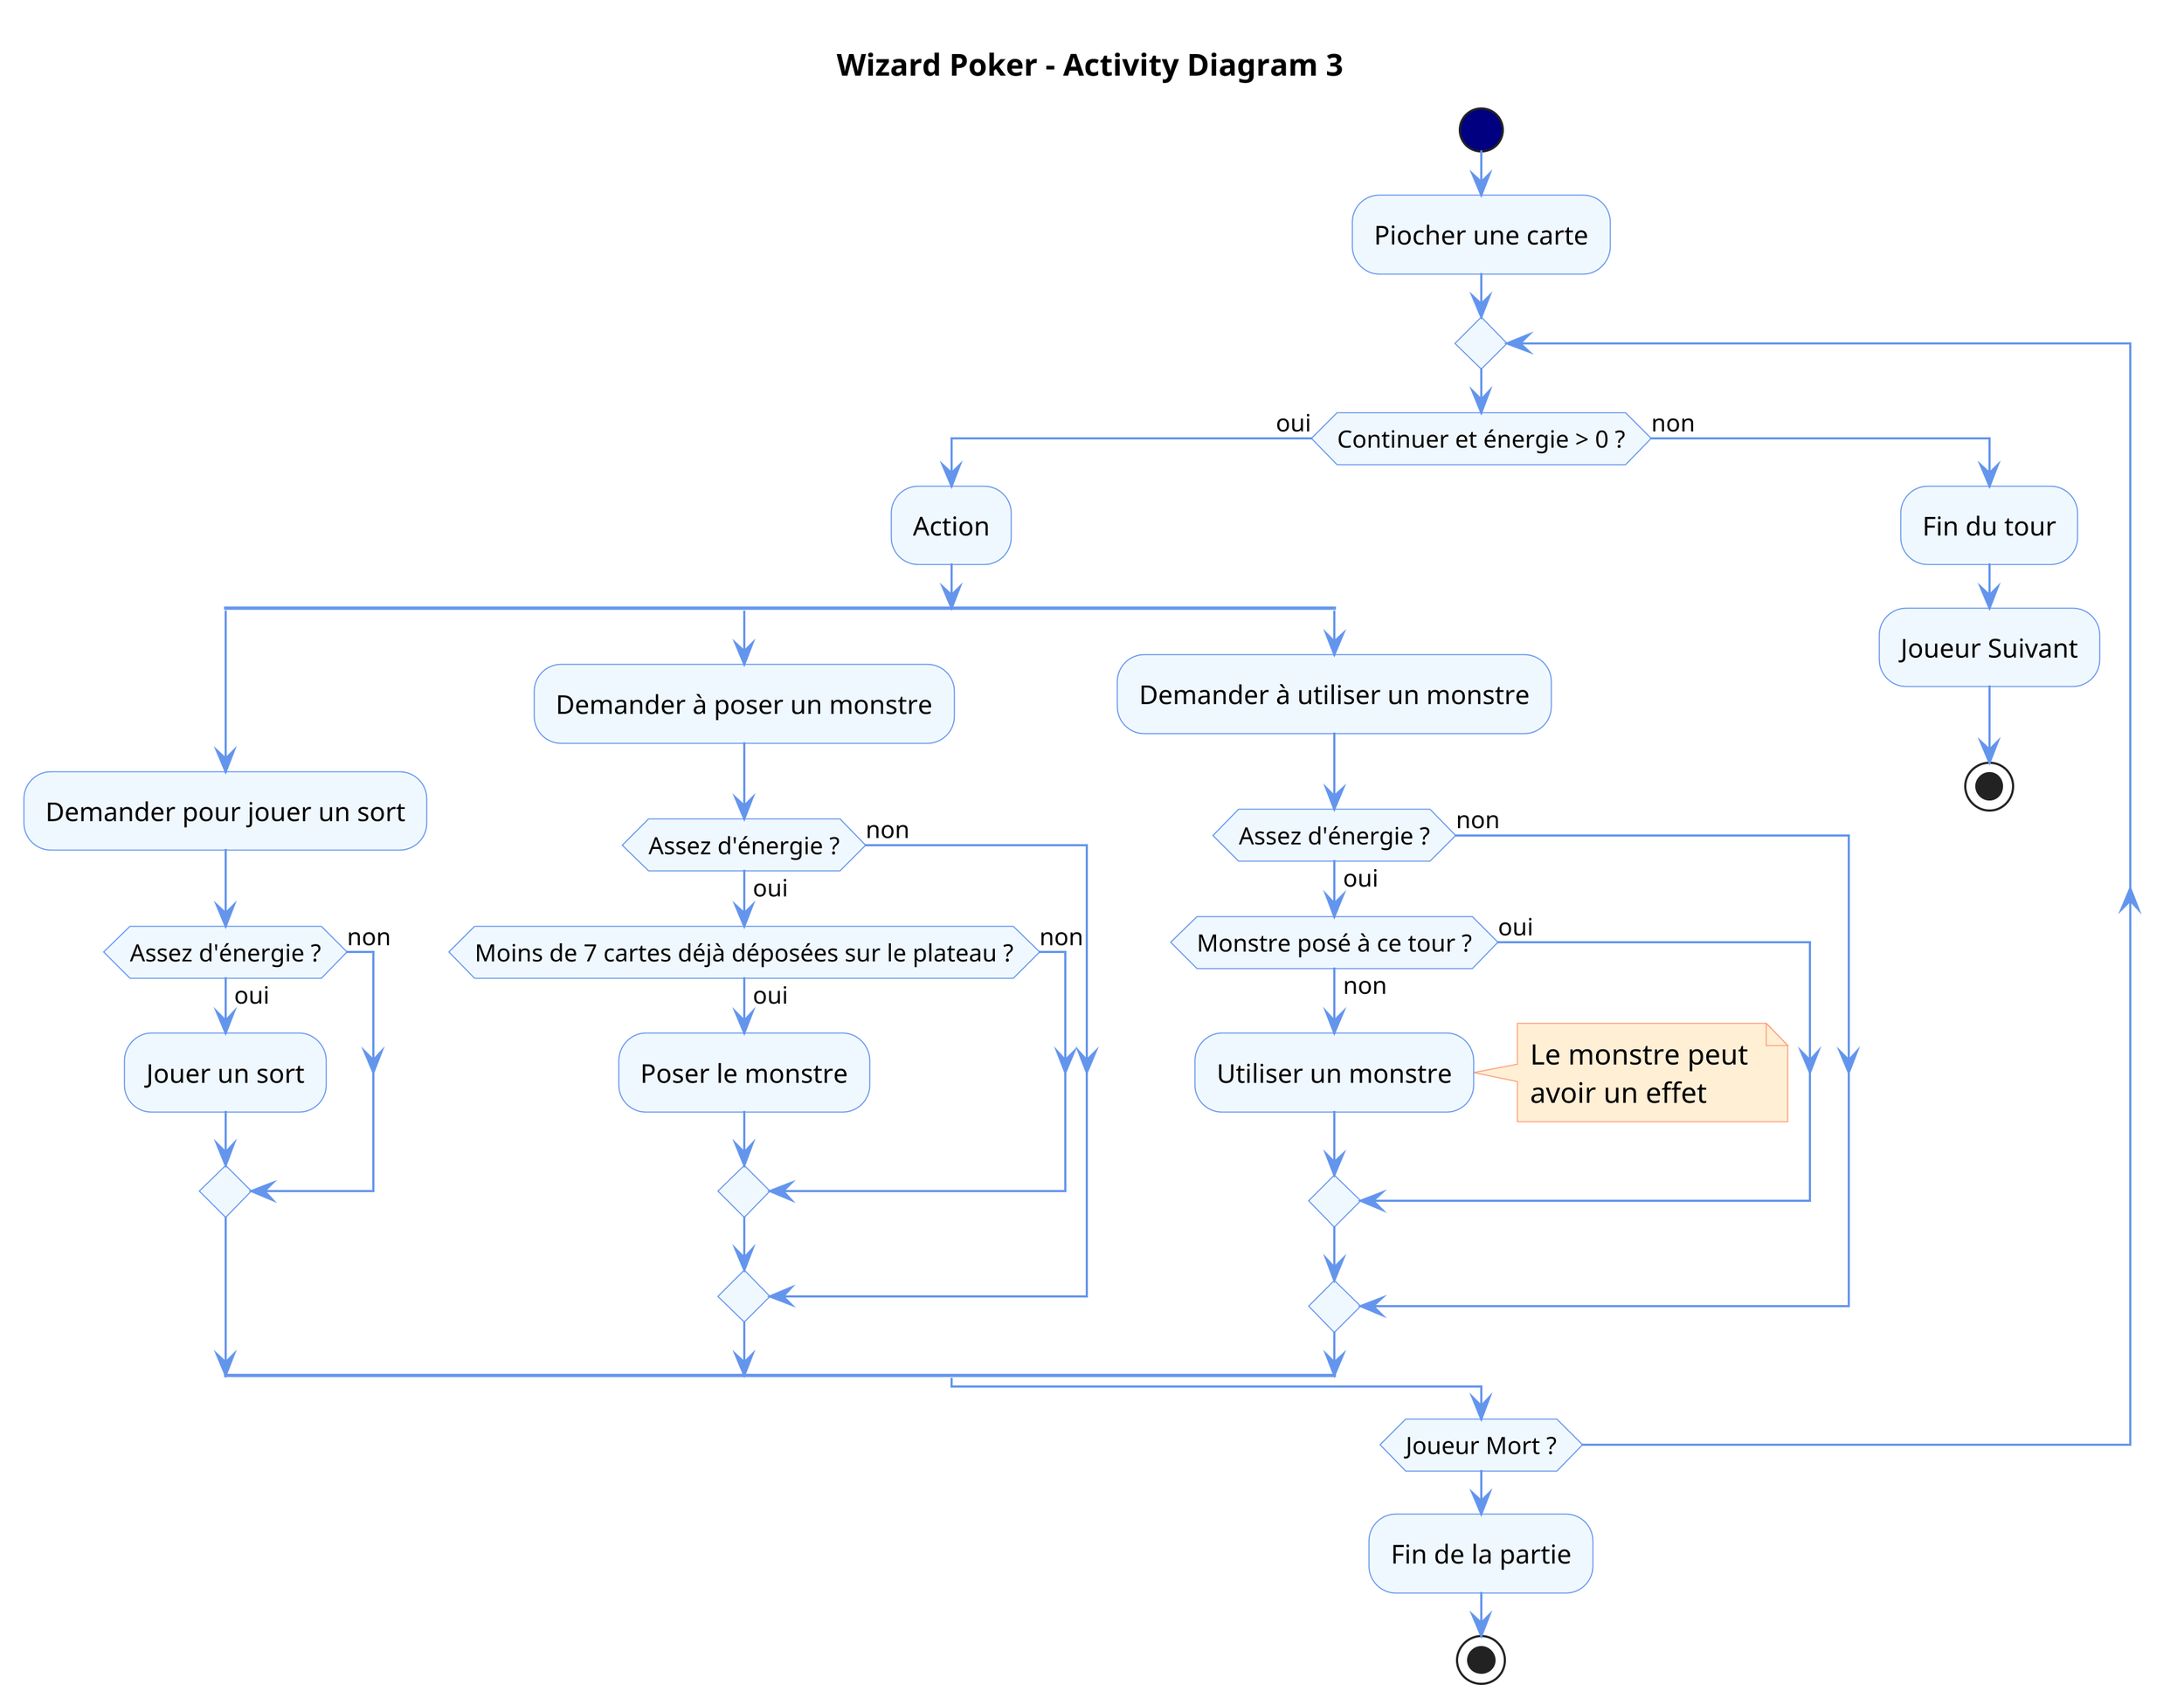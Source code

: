 @startuml

'comment afficher oui et non à la sortie du while sur le diagramme?
'pour avoir oui en face de la fleche ou le joueur meurt
'et non pour la boucle -> ?

title Wizard Poker - Activity Diagram 3

'accessibilité
skinparam classAttributeIconSize 0

'pas d'ombre
skinparam shadowing false

'taille de l'image
skinparam dpi 300 

'couleurs
skinparam activity {
  StartColor Navy
  BackgroundColor AliceBlue
  ArrowColor CornflowerBlue
  BorderColor CornflowerBlue
  EndColor Navy
}
skinparam NoteBackgroundColor PapayaWhip
skinparam NoteBorderColor LightSalmon
skinparam stereotypeCBackgroundColor OldLace



start
:Piocher une carte;
repeat
  if(Continuer et énergie > 0 ?) then (oui)
    :Action;
    split
      :Demander pour jouer un sort;
      if(Assez d'énergie ?) then (oui)
        :Jouer un sort;
      else (non)
      endif
    split again
      :Demander à poser un monstre;
      if(Assez d'énergie ?) then (oui)
        if(Moins de 7 cartes déjà déposées sur le plateau ?) then (oui)
          :Poser le monstre;
        else (non)
        endif
      else (non)
      endif
    split again
      :Demander à utiliser un monstre;
      if(Assez d'énergie ?) then (oui)
        if(Monstre posé à ce tour ?) then (oui)
        else (non)
          :Utiliser un monstre;
          note right
            Le monstre peut 
            avoir un effet
          end note
        endif
      else (non)
      endif
    end split
  else (non)
    :Fin du tour;
    :Joueur Suivant;
    stop
  endif
repeat while (Joueur Mort ?)


:Fin de la partie;
stop

@enduml

